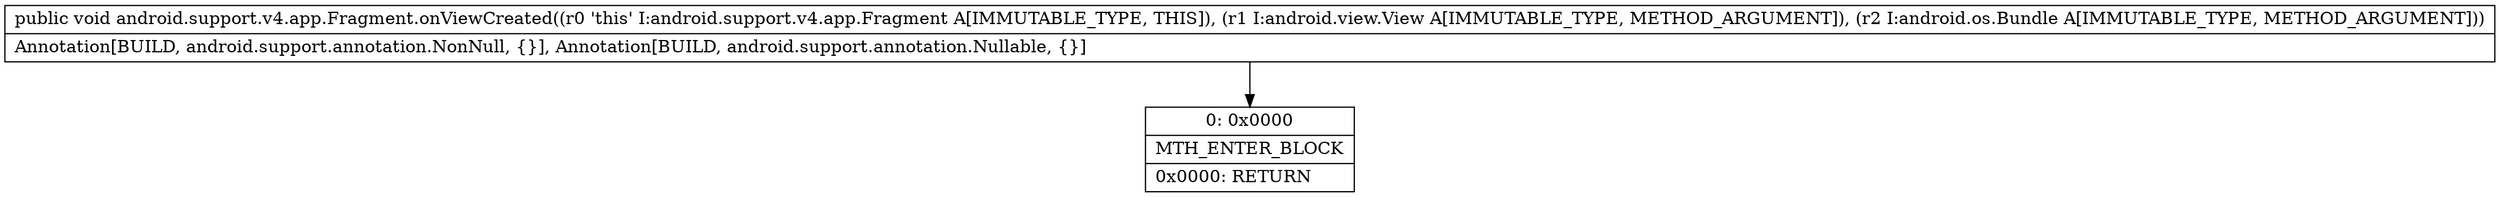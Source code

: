 digraph "CFG forandroid.support.v4.app.Fragment.onViewCreated(Landroid\/view\/View;Landroid\/os\/Bundle;)V" {
Node_0 [shape=record,label="{0\:\ 0x0000|MTH_ENTER_BLOCK\l|0x0000: RETURN   \l}"];
MethodNode[shape=record,label="{public void android.support.v4.app.Fragment.onViewCreated((r0 'this' I:android.support.v4.app.Fragment A[IMMUTABLE_TYPE, THIS]), (r1 I:android.view.View A[IMMUTABLE_TYPE, METHOD_ARGUMENT]), (r2 I:android.os.Bundle A[IMMUTABLE_TYPE, METHOD_ARGUMENT]))  | Annotation[BUILD, android.support.annotation.NonNull, \{\}], Annotation[BUILD, android.support.annotation.Nullable, \{\}]\l}"];
MethodNode -> Node_0;
}

